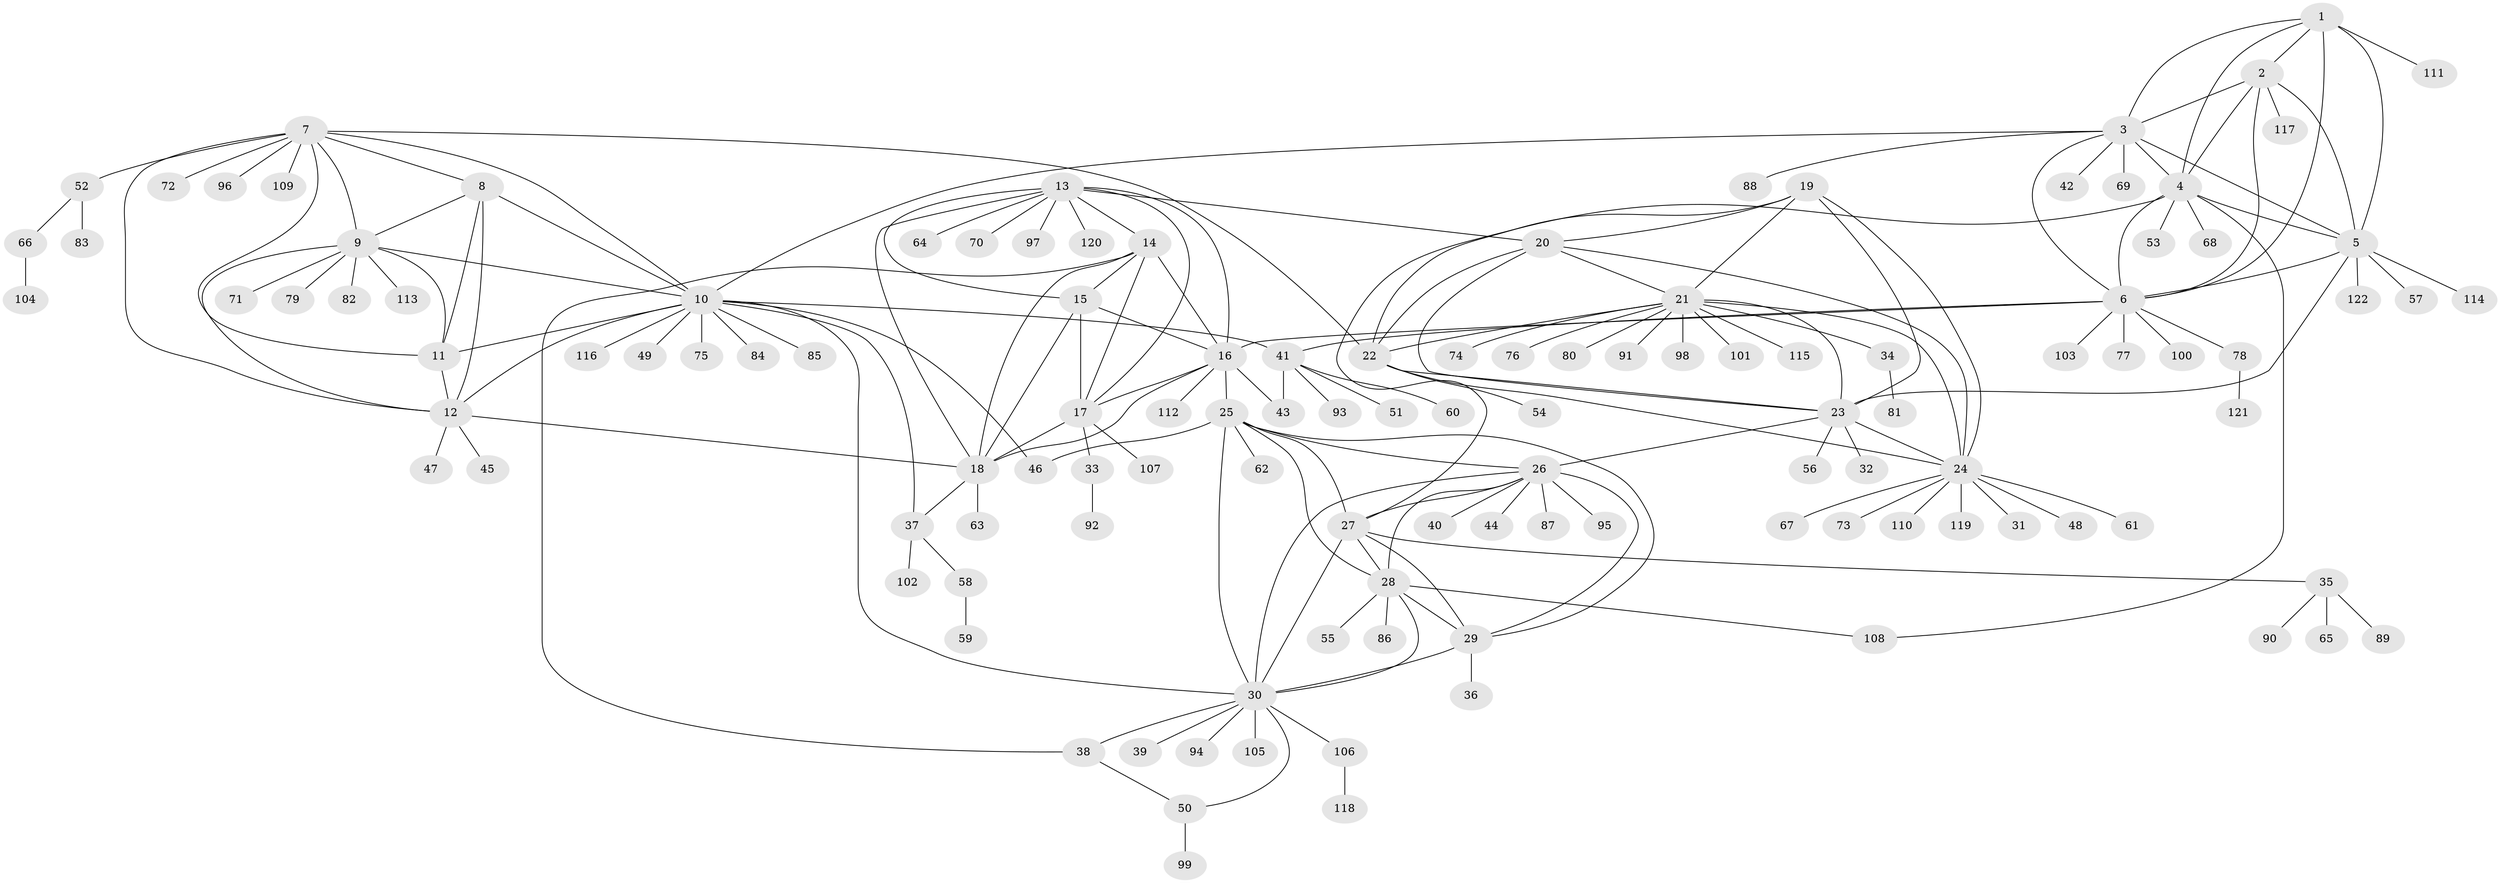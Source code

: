 // Generated by graph-tools (version 1.1) at 2025/55/03/09/25 04:55:02]
// undirected, 122 vertices, 184 edges
graph export_dot {
graph [start="1"]
  node [color=gray90,style=filled];
  1;
  2;
  3;
  4;
  5;
  6;
  7;
  8;
  9;
  10;
  11;
  12;
  13;
  14;
  15;
  16;
  17;
  18;
  19;
  20;
  21;
  22;
  23;
  24;
  25;
  26;
  27;
  28;
  29;
  30;
  31;
  32;
  33;
  34;
  35;
  36;
  37;
  38;
  39;
  40;
  41;
  42;
  43;
  44;
  45;
  46;
  47;
  48;
  49;
  50;
  51;
  52;
  53;
  54;
  55;
  56;
  57;
  58;
  59;
  60;
  61;
  62;
  63;
  64;
  65;
  66;
  67;
  68;
  69;
  70;
  71;
  72;
  73;
  74;
  75;
  76;
  77;
  78;
  79;
  80;
  81;
  82;
  83;
  84;
  85;
  86;
  87;
  88;
  89;
  90;
  91;
  92;
  93;
  94;
  95;
  96;
  97;
  98;
  99;
  100;
  101;
  102;
  103;
  104;
  105;
  106;
  107;
  108;
  109;
  110;
  111;
  112;
  113;
  114;
  115;
  116;
  117;
  118;
  119;
  120;
  121;
  122;
  1 -- 2;
  1 -- 3;
  1 -- 4;
  1 -- 5;
  1 -- 6;
  1 -- 111;
  2 -- 3;
  2 -- 4;
  2 -- 5;
  2 -- 6;
  2 -- 117;
  3 -- 4;
  3 -- 5;
  3 -- 6;
  3 -- 10;
  3 -- 42;
  3 -- 69;
  3 -- 88;
  4 -- 5;
  4 -- 6;
  4 -- 27;
  4 -- 53;
  4 -- 68;
  4 -- 108;
  5 -- 6;
  5 -- 23;
  5 -- 57;
  5 -- 114;
  5 -- 122;
  6 -- 16;
  6 -- 41;
  6 -- 77;
  6 -- 78;
  6 -- 100;
  6 -- 103;
  7 -- 8;
  7 -- 9;
  7 -- 10;
  7 -- 11;
  7 -- 12;
  7 -- 22;
  7 -- 52;
  7 -- 72;
  7 -- 96;
  7 -- 109;
  8 -- 9;
  8 -- 10;
  8 -- 11;
  8 -- 12;
  9 -- 10;
  9 -- 11;
  9 -- 12;
  9 -- 71;
  9 -- 79;
  9 -- 82;
  9 -- 113;
  10 -- 11;
  10 -- 12;
  10 -- 30;
  10 -- 37;
  10 -- 41;
  10 -- 46;
  10 -- 49;
  10 -- 75;
  10 -- 84;
  10 -- 85;
  10 -- 116;
  11 -- 12;
  12 -- 18;
  12 -- 45;
  12 -- 47;
  13 -- 14;
  13 -- 15;
  13 -- 16;
  13 -- 17;
  13 -- 18;
  13 -- 20;
  13 -- 64;
  13 -- 70;
  13 -- 97;
  13 -- 120;
  14 -- 15;
  14 -- 16;
  14 -- 17;
  14 -- 18;
  14 -- 38;
  15 -- 16;
  15 -- 17;
  15 -- 18;
  16 -- 17;
  16 -- 18;
  16 -- 25;
  16 -- 43;
  16 -- 112;
  17 -- 18;
  17 -- 33;
  17 -- 107;
  18 -- 37;
  18 -- 63;
  19 -- 20;
  19 -- 21;
  19 -- 22;
  19 -- 23;
  19 -- 24;
  20 -- 21;
  20 -- 22;
  20 -- 23;
  20 -- 24;
  21 -- 22;
  21 -- 23;
  21 -- 24;
  21 -- 34;
  21 -- 74;
  21 -- 76;
  21 -- 80;
  21 -- 91;
  21 -- 98;
  21 -- 101;
  21 -- 115;
  22 -- 23;
  22 -- 24;
  22 -- 54;
  23 -- 24;
  23 -- 26;
  23 -- 32;
  23 -- 56;
  24 -- 31;
  24 -- 48;
  24 -- 61;
  24 -- 67;
  24 -- 73;
  24 -- 110;
  24 -- 119;
  25 -- 26;
  25 -- 27;
  25 -- 28;
  25 -- 29;
  25 -- 30;
  25 -- 46;
  25 -- 62;
  26 -- 27;
  26 -- 28;
  26 -- 29;
  26 -- 30;
  26 -- 40;
  26 -- 44;
  26 -- 87;
  26 -- 95;
  27 -- 28;
  27 -- 29;
  27 -- 30;
  27 -- 35;
  28 -- 29;
  28 -- 30;
  28 -- 55;
  28 -- 86;
  28 -- 108;
  29 -- 30;
  29 -- 36;
  30 -- 38;
  30 -- 39;
  30 -- 50;
  30 -- 94;
  30 -- 105;
  30 -- 106;
  33 -- 92;
  34 -- 81;
  35 -- 65;
  35 -- 89;
  35 -- 90;
  37 -- 58;
  37 -- 102;
  38 -- 50;
  41 -- 43;
  41 -- 51;
  41 -- 60;
  41 -- 93;
  50 -- 99;
  52 -- 66;
  52 -- 83;
  58 -- 59;
  66 -- 104;
  78 -- 121;
  106 -- 118;
}
